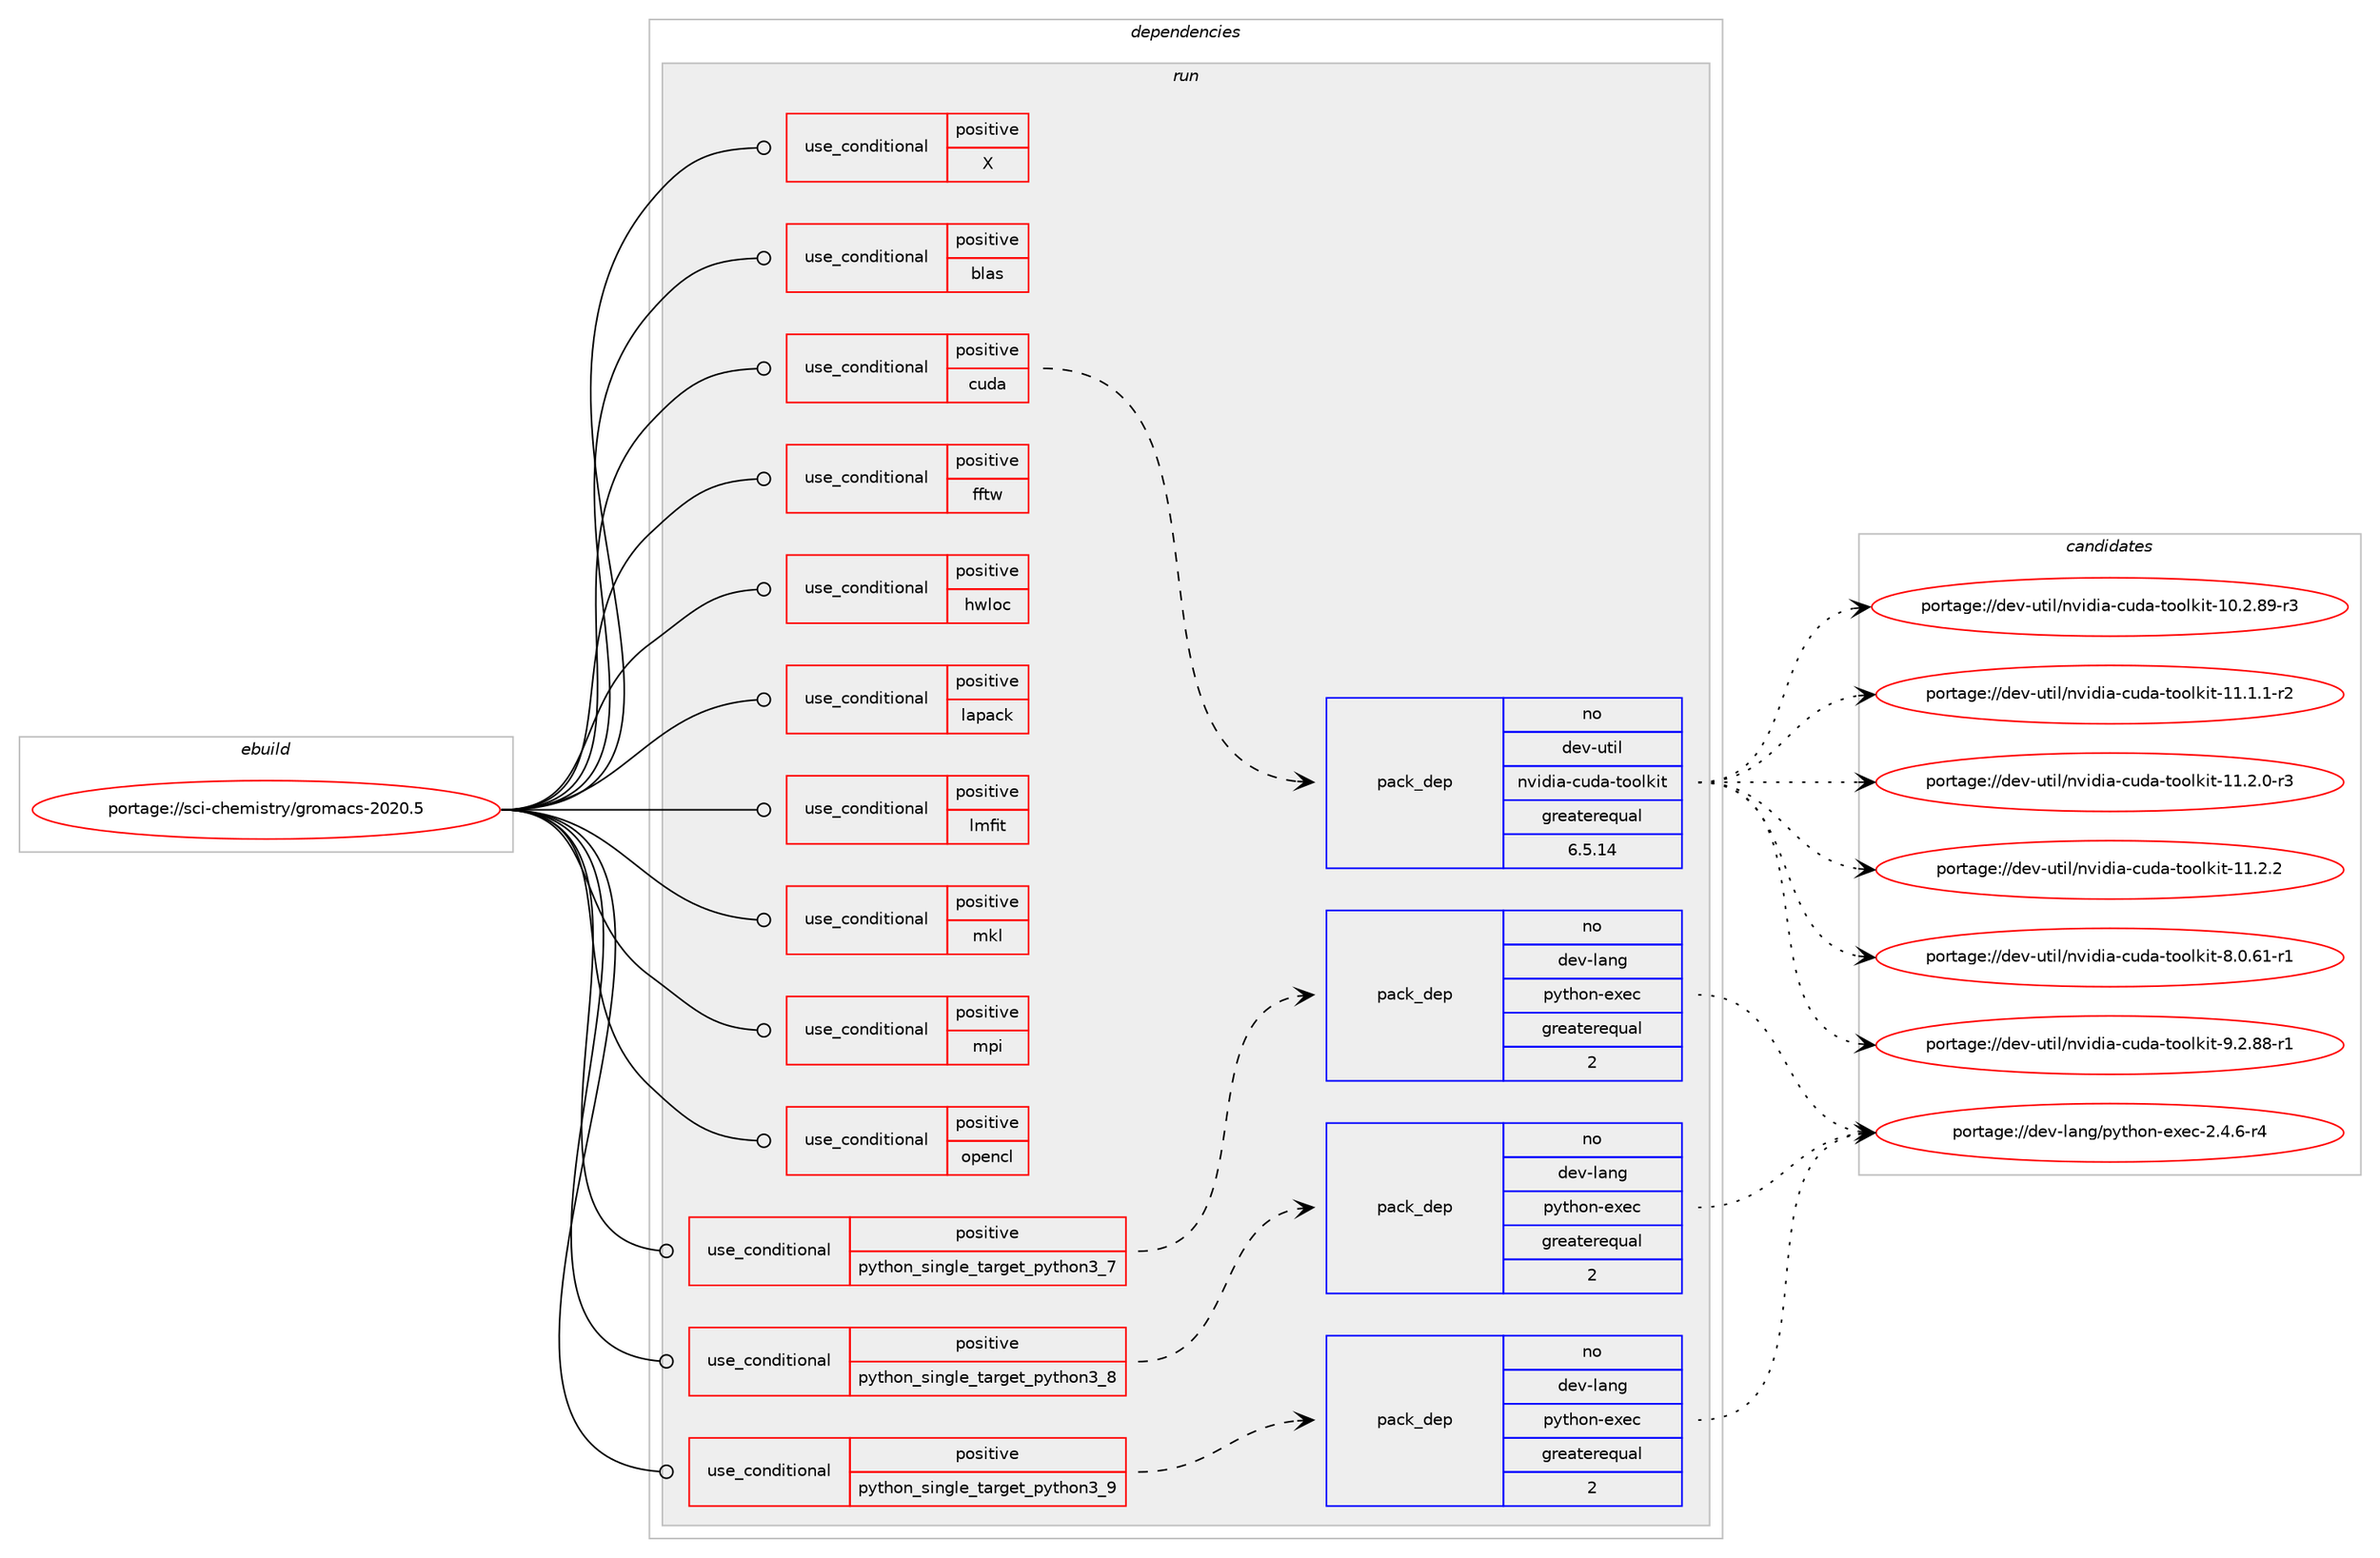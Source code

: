 digraph prolog {

# *************
# Graph options
# *************

newrank=true;
concentrate=true;
compound=true;
graph [rankdir=LR,fontname=Helvetica,fontsize=10,ranksep=1.5];#, ranksep=2.5, nodesep=0.2];
edge  [arrowhead=vee];
node  [fontname=Helvetica,fontsize=10];

# **********
# The ebuild
# **********

subgraph cluster_leftcol {
color=gray;
rank=same;
label=<<i>ebuild</i>>;
id [label="portage://sci-chemistry/gromacs-2020.5", color=red, width=4, href="../sci-chemistry/gromacs-2020.5.svg"];
}

# ****************
# The dependencies
# ****************

subgraph cluster_midcol {
color=gray;
label=<<i>dependencies</i>>;
subgraph cluster_compile {
fillcolor="#eeeeee";
style=filled;
label=<<i>compile</i>>;
}
subgraph cluster_compileandrun {
fillcolor="#eeeeee";
style=filled;
label=<<i>compile and run</i>>;
}
subgraph cluster_run {
fillcolor="#eeeeee";
style=filled;
label=<<i>run</i>>;
subgraph cond420 {
dependency694 [label=<<TABLE BORDER="0" CELLBORDER="1" CELLSPACING="0" CELLPADDING="4"><TR><TD ROWSPAN="3" CELLPADDING="10">use_conditional</TD></TR><TR><TD>positive</TD></TR><TR><TD>X</TD></TR></TABLE>>, shape=none, color=red];
# *** BEGIN UNKNOWN DEPENDENCY TYPE (TODO) ***
# dependency694 -> package_dependency(portage://sci-chemistry/gromacs-2020.5,run,no,x11-libs,libX11,none,[,,],[],[])
# *** END UNKNOWN DEPENDENCY TYPE (TODO) ***

# *** BEGIN UNKNOWN DEPENDENCY TYPE (TODO) ***
# dependency694 -> package_dependency(portage://sci-chemistry/gromacs-2020.5,run,no,x11-libs,libSM,none,[,,],[],[])
# *** END UNKNOWN DEPENDENCY TYPE (TODO) ***

# *** BEGIN UNKNOWN DEPENDENCY TYPE (TODO) ***
# dependency694 -> package_dependency(portage://sci-chemistry/gromacs-2020.5,run,no,x11-libs,libICE,none,[,,],[],[])
# *** END UNKNOWN DEPENDENCY TYPE (TODO) ***

}
id:e -> dependency694:w [weight=20,style="solid",arrowhead="odot"];
subgraph cond421 {
dependency695 [label=<<TABLE BORDER="0" CELLBORDER="1" CELLSPACING="0" CELLPADDING="4"><TR><TD ROWSPAN="3" CELLPADDING="10">use_conditional</TD></TR><TR><TD>positive</TD></TR><TR><TD>blas</TD></TR></TABLE>>, shape=none, color=red];
# *** BEGIN UNKNOWN DEPENDENCY TYPE (TODO) ***
# dependency695 -> package_dependency(portage://sci-chemistry/gromacs-2020.5,run,no,virtual,blas,none,[,,],[],[])
# *** END UNKNOWN DEPENDENCY TYPE (TODO) ***

}
id:e -> dependency695:w [weight=20,style="solid",arrowhead="odot"];
subgraph cond422 {
dependency696 [label=<<TABLE BORDER="0" CELLBORDER="1" CELLSPACING="0" CELLPADDING="4"><TR><TD ROWSPAN="3" CELLPADDING="10">use_conditional</TD></TR><TR><TD>positive</TD></TR><TR><TD>cuda</TD></TR></TABLE>>, shape=none, color=red];
subgraph pack261 {
dependency697 [label=<<TABLE BORDER="0" CELLBORDER="1" CELLSPACING="0" CELLPADDING="4" WIDTH="220"><TR><TD ROWSPAN="6" CELLPADDING="30">pack_dep</TD></TR><TR><TD WIDTH="110">no</TD></TR><TR><TD>dev-util</TD></TR><TR><TD>nvidia-cuda-toolkit</TD></TR><TR><TD>greaterequal</TD></TR><TR><TD>6.5.14</TD></TR></TABLE>>, shape=none, color=blue];
}
dependency696:e -> dependency697:w [weight=20,style="dashed",arrowhead="vee"];
}
id:e -> dependency696:w [weight=20,style="solid",arrowhead="odot"];
subgraph cond423 {
dependency698 [label=<<TABLE BORDER="0" CELLBORDER="1" CELLSPACING="0" CELLPADDING="4"><TR><TD ROWSPAN="3" CELLPADDING="10">use_conditional</TD></TR><TR><TD>positive</TD></TR><TR><TD>fftw</TD></TR></TABLE>>, shape=none, color=red];
# *** BEGIN UNKNOWN DEPENDENCY TYPE (TODO) ***
# dependency698 -> package_dependency(portage://sci-chemistry/gromacs-2020.5,run,no,sci-libs,fftw,none,[,,],[slot(3.0)],[])
# *** END UNKNOWN DEPENDENCY TYPE (TODO) ***

}
id:e -> dependency698:w [weight=20,style="solid",arrowhead="odot"];
subgraph cond424 {
dependency699 [label=<<TABLE BORDER="0" CELLBORDER="1" CELLSPACING="0" CELLPADDING="4"><TR><TD ROWSPAN="3" CELLPADDING="10">use_conditional</TD></TR><TR><TD>positive</TD></TR><TR><TD>hwloc</TD></TR></TABLE>>, shape=none, color=red];
# *** BEGIN UNKNOWN DEPENDENCY TYPE (TODO) ***
# dependency699 -> package_dependency(portage://sci-chemistry/gromacs-2020.5,run,no,sys-apps,hwloc,none,[,,],[],[])
# *** END UNKNOWN DEPENDENCY TYPE (TODO) ***

}
id:e -> dependency699:w [weight=20,style="solid",arrowhead="odot"];
subgraph cond425 {
dependency700 [label=<<TABLE BORDER="0" CELLBORDER="1" CELLSPACING="0" CELLPADDING="4"><TR><TD ROWSPAN="3" CELLPADDING="10">use_conditional</TD></TR><TR><TD>positive</TD></TR><TR><TD>lapack</TD></TR></TABLE>>, shape=none, color=red];
# *** BEGIN UNKNOWN DEPENDENCY TYPE (TODO) ***
# dependency700 -> package_dependency(portage://sci-chemistry/gromacs-2020.5,run,no,virtual,lapack,none,[,,],[],[])
# *** END UNKNOWN DEPENDENCY TYPE (TODO) ***

}
id:e -> dependency700:w [weight=20,style="solid",arrowhead="odot"];
subgraph cond426 {
dependency701 [label=<<TABLE BORDER="0" CELLBORDER="1" CELLSPACING="0" CELLPADDING="4"><TR><TD ROWSPAN="3" CELLPADDING="10">use_conditional</TD></TR><TR><TD>positive</TD></TR><TR><TD>lmfit</TD></TR></TABLE>>, shape=none, color=red];
# *** BEGIN UNKNOWN DEPENDENCY TYPE (TODO) ***
# dependency701 -> package_dependency(portage://sci-chemistry/gromacs-2020.5,run,no,sci-libs,lmfit,none,[,,],[],[])
# *** END UNKNOWN DEPENDENCY TYPE (TODO) ***

}
id:e -> dependency701:w [weight=20,style="solid",arrowhead="odot"];
subgraph cond427 {
dependency702 [label=<<TABLE BORDER="0" CELLBORDER="1" CELLSPACING="0" CELLPADDING="4"><TR><TD ROWSPAN="3" CELLPADDING="10">use_conditional</TD></TR><TR><TD>positive</TD></TR><TR><TD>mkl</TD></TR></TABLE>>, shape=none, color=red];
# *** BEGIN UNKNOWN DEPENDENCY TYPE (TODO) ***
# dependency702 -> package_dependency(portage://sci-chemistry/gromacs-2020.5,run,no,sci-libs,mkl,none,[,,],[],[])
# *** END UNKNOWN DEPENDENCY TYPE (TODO) ***

}
id:e -> dependency702:w [weight=20,style="solid",arrowhead="odot"];
subgraph cond428 {
dependency703 [label=<<TABLE BORDER="0" CELLBORDER="1" CELLSPACING="0" CELLPADDING="4"><TR><TD ROWSPAN="3" CELLPADDING="10">use_conditional</TD></TR><TR><TD>positive</TD></TR><TR><TD>mpi</TD></TR></TABLE>>, shape=none, color=red];
# *** BEGIN UNKNOWN DEPENDENCY TYPE (TODO) ***
# dependency703 -> package_dependency(portage://sci-chemistry/gromacs-2020.5,run,no,virtual,mpi,none,[,,],[],[])
# *** END UNKNOWN DEPENDENCY TYPE (TODO) ***

}
id:e -> dependency703:w [weight=20,style="solid",arrowhead="odot"];
subgraph cond429 {
dependency704 [label=<<TABLE BORDER="0" CELLBORDER="1" CELLSPACING="0" CELLPADDING="4"><TR><TD ROWSPAN="3" CELLPADDING="10">use_conditional</TD></TR><TR><TD>positive</TD></TR><TR><TD>opencl</TD></TR></TABLE>>, shape=none, color=red];
# *** BEGIN UNKNOWN DEPENDENCY TYPE (TODO) ***
# dependency704 -> package_dependency(portage://sci-chemistry/gromacs-2020.5,run,no,virtual,opencl,none,[,,],[],[])
# *** END UNKNOWN DEPENDENCY TYPE (TODO) ***

}
id:e -> dependency704:w [weight=20,style="solid",arrowhead="odot"];
subgraph cond430 {
dependency705 [label=<<TABLE BORDER="0" CELLBORDER="1" CELLSPACING="0" CELLPADDING="4"><TR><TD ROWSPAN="3" CELLPADDING="10">use_conditional</TD></TR><TR><TD>positive</TD></TR><TR><TD>python_single_target_python3_7</TD></TR></TABLE>>, shape=none, color=red];
# *** BEGIN UNKNOWN DEPENDENCY TYPE (TODO) ***
# dependency705 -> package_dependency(portage://sci-chemistry/gromacs-2020.5,run,no,dev-lang,python,none,[,,],[slot(3.7)],[])
# *** END UNKNOWN DEPENDENCY TYPE (TODO) ***

subgraph pack262 {
dependency706 [label=<<TABLE BORDER="0" CELLBORDER="1" CELLSPACING="0" CELLPADDING="4" WIDTH="220"><TR><TD ROWSPAN="6" CELLPADDING="30">pack_dep</TD></TR><TR><TD WIDTH="110">no</TD></TR><TR><TD>dev-lang</TD></TR><TR><TD>python-exec</TD></TR><TR><TD>greaterequal</TD></TR><TR><TD>2</TD></TR></TABLE>>, shape=none, color=blue];
}
dependency705:e -> dependency706:w [weight=20,style="dashed",arrowhead="vee"];
}
id:e -> dependency705:w [weight=20,style="solid",arrowhead="odot"];
subgraph cond431 {
dependency707 [label=<<TABLE BORDER="0" CELLBORDER="1" CELLSPACING="0" CELLPADDING="4"><TR><TD ROWSPAN="3" CELLPADDING="10">use_conditional</TD></TR><TR><TD>positive</TD></TR><TR><TD>python_single_target_python3_8</TD></TR></TABLE>>, shape=none, color=red];
# *** BEGIN UNKNOWN DEPENDENCY TYPE (TODO) ***
# dependency707 -> package_dependency(portage://sci-chemistry/gromacs-2020.5,run,no,dev-lang,python,none,[,,],[slot(3.8)],[])
# *** END UNKNOWN DEPENDENCY TYPE (TODO) ***

subgraph pack263 {
dependency708 [label=<<TABLE BORDER="0" CELLBORDER="1" CELLSPACING="0" CELLPADDING="4" WIDTH="220"><TR><TD ROWSPAN="6" CELLPADDING="30">pack_dep</TD></TR><TR><TD WIDTH="110">no</TD></TR><TR><TD>dev-lang</TD></TR><TR><TD>python-exec</TD></TR><TR><TD>greaterequal</TD></TR><TR><TD>2</TD></TR></TABLE>>, shape=none, color=blue];
}
dependency707:e -> dependency708:w [weight=20,style="dashed",arrowhead="vee"];
}
id:e -> dependency707:w [weight=20,style="solid",arrowhead="odot"];
subgraph cond432 {
dependency709 [label=<<TABLE BORDER="0" CELLBORDER="1" CELLSPACING="0" CELLPADDING="4"><TR><TD ROWSPAN="3" CELLPADDING="10">use_conditional</TD></TR><TR><TD>positive</TD></TR><TR><TD>python_single_target_python3_9</TD></TR></TABLE>>, shape=none, color=red];
# *** BEGIN UNKNOWN DEPENDENCY TYPE (TODO) ***
# dependency709 -> package_dependency(portage://sci-chemistry/gromacs-2020.5,run,no,dev-lang,python,none,[,,],[slot(3.9)],[])
# *** END UNKNOWN DEPENDENCY TYPE (TODO) ***

subgraph pack264 {
dependency710 [label=<<TABLE BORDER="0" CELLBORDER="1" CELLSPACING="0" CELLPADDING="4" WIDTH="220"><TR><TD ROWSPAN="6" CELLPADDING="30">pack_dep</TD></TR><TR><TD WIDTH="110">no</TD></TR><TR><TD>dev-lang</TD></TR><TR><TD>python-exec</TD></TR><TR><TD>greaterequal</TD></TR><TR><TD>2</TD></TR></TABLE>>, shape=none, color=blue];
}
dependency709:e -> dependency710:w [weight=20,style="dashed",arrowhead="vee"];
}
id:e -> dependency709:w [weight=20,style="solid",arrowhead="odot"];
# *** BEGIN UNKNOWN DEPENDENCY TYPE (TODO) ***
# id -> package_dependency(portage://sci-chemistry/gromacs-2020.5,run,weak,sci-chemistry,gmxapi,none,[,,],[],[])
# *** END UNKNOWN DEPENDENCY TYPE (TODO) ***

}
}

# **************
# The candidates
# **************

subgraph cluster_choices {
rank=same;
color=gray;
label=<<i>candidates</i>>;

subgraph choice261 {
color=black;
nodesep=1;
choice1001011184511711610510847110118105100105974599117100974511611111110810710511645494846504656574511451 [label="portage://dev-util/nvidia-cuda-toolkit-10.2.89-r3", color=red, width=4,href="../dev-util/nvidia-cuda-toolkit-10.2.89-r3.svg"];
choice10010111845117116105108471101181051001059745991171009745116111111108107105116454949464946494511450 [label="portage://dev-util/nvidia-cuda-toolkit-11.1.1-r2", color=red, width=4,href="../dev-util/nvidia-cuda-toolkit-11.1.1-r2.svg"];
choice10010111845117116105108471101181051001059745991171009745116111111108107105116454949465046484511451 [label="portage://dev-util/nvidia-cuda-toolkit-11.2.0-r3", color=red, width=4,href="../dev-util/nvidia-cuda-toolkit-11.2.0-r3.svg"];
choice1001011184511711610510847110118105100105974599117100974511611111110810710511645494946504650 [label="portage://dev-util/nvidia-cuda-toolkit-11.2.2", color=red, width=4,href="../dev-util/nvidia-cuda-toolkit-11.2.2.svg"];
choice10010111845117116105108471101181051001059745991171009745116111111108107105116455646484654494511449 [label="portage://dev-util/nvidia-cuda-toolkit-8.0.61-r1", color=red, width=4,href="../dev-util/nvidia-cuda-toolkit-8.0.61-r1.svg"];
choice10010111845117116105108471101181051001059745991171009745116111111108107105116455746504656564511449 [label="portage://dev-util/nvidia-cuda-toolkit-9.2.88-r1", color=red, width=4,href="../dev-util/nvidia-cuda-toolkit-9.2.88-r1.svg"];
dependency697:e -> choice1001011184511711610510847110118105100105974599117100974511611111110810710511645494846504656574511451:w [style=dotted,weight="100"];
dependency697:e -> choice10010111845117116105108471101181051001059745991171009745116111111108107105116454949464946494511450:w [style=dotted,weight="100"];
dependency697:e -> choice10010111845117116105108471101181051001059745991171009745116111111108107105116454949465046484511451:w [style=dotted,weight="100"];
dependency697:e -> choice1001011184511711610510847110118105100105974599117100974511611111110810710511645494946504650:w [style=dotted,weight="100"];
dependency697:e -> choice10010111845117116105108471101181051001059745991171009745116111111108107105116455646484654494511449:w [style=dotted,weight="100"];
dependency697:e -> choice10010111845117116105108471101181051001059745991171009745116111111108107105116455746504656564511449:w [style=dotted,weight="100"];
}
subgraph choice262 {
color=black;
nodesep=1;
choice10010111845108971101034711212111610411111045101120101994550465246544511452 [label="portage://dev-lang/python-exec-2.4.6-r4", color=red, width=4,href="../dev-lang/python-exec-2.4.6-r4.svg"];
dependency706:e -> choice10010111845108971101034711212111610411111045101120101994550465246544511452:w [style=dotted,weight="100"];
}
subgraph choice263 {
color=black;
nodesep=1;
choice10010111845108971101034711212111610411111045101120101994550465246544511452 [label="portage://dev-lang/python-exec-2.4.6-r4", color=red, width=4,href="../dev-lang/python-exec-2.4.6-r4.svg"];
dependency708:e -> choice10010111845108971101034711212111610411111045101120101994550465246544511452:w [style=dotted,weight="100"];
}
subgraph choice264 {
color=black;
nodesep=1;
choice10010111845108971101034711212111610411111045101120101994550465246544511452 [label="portage://dev-lang/python-exec-2.4.6-r4", color=red, width=4,href="../dev-lang/python-exec-2.4.6-r4.svg"];
dependency710:e -> choice10010111845108971101034711212111610411111045101120101994550465246544511452:w [style=dotted,weight="100"];
}
}

}
